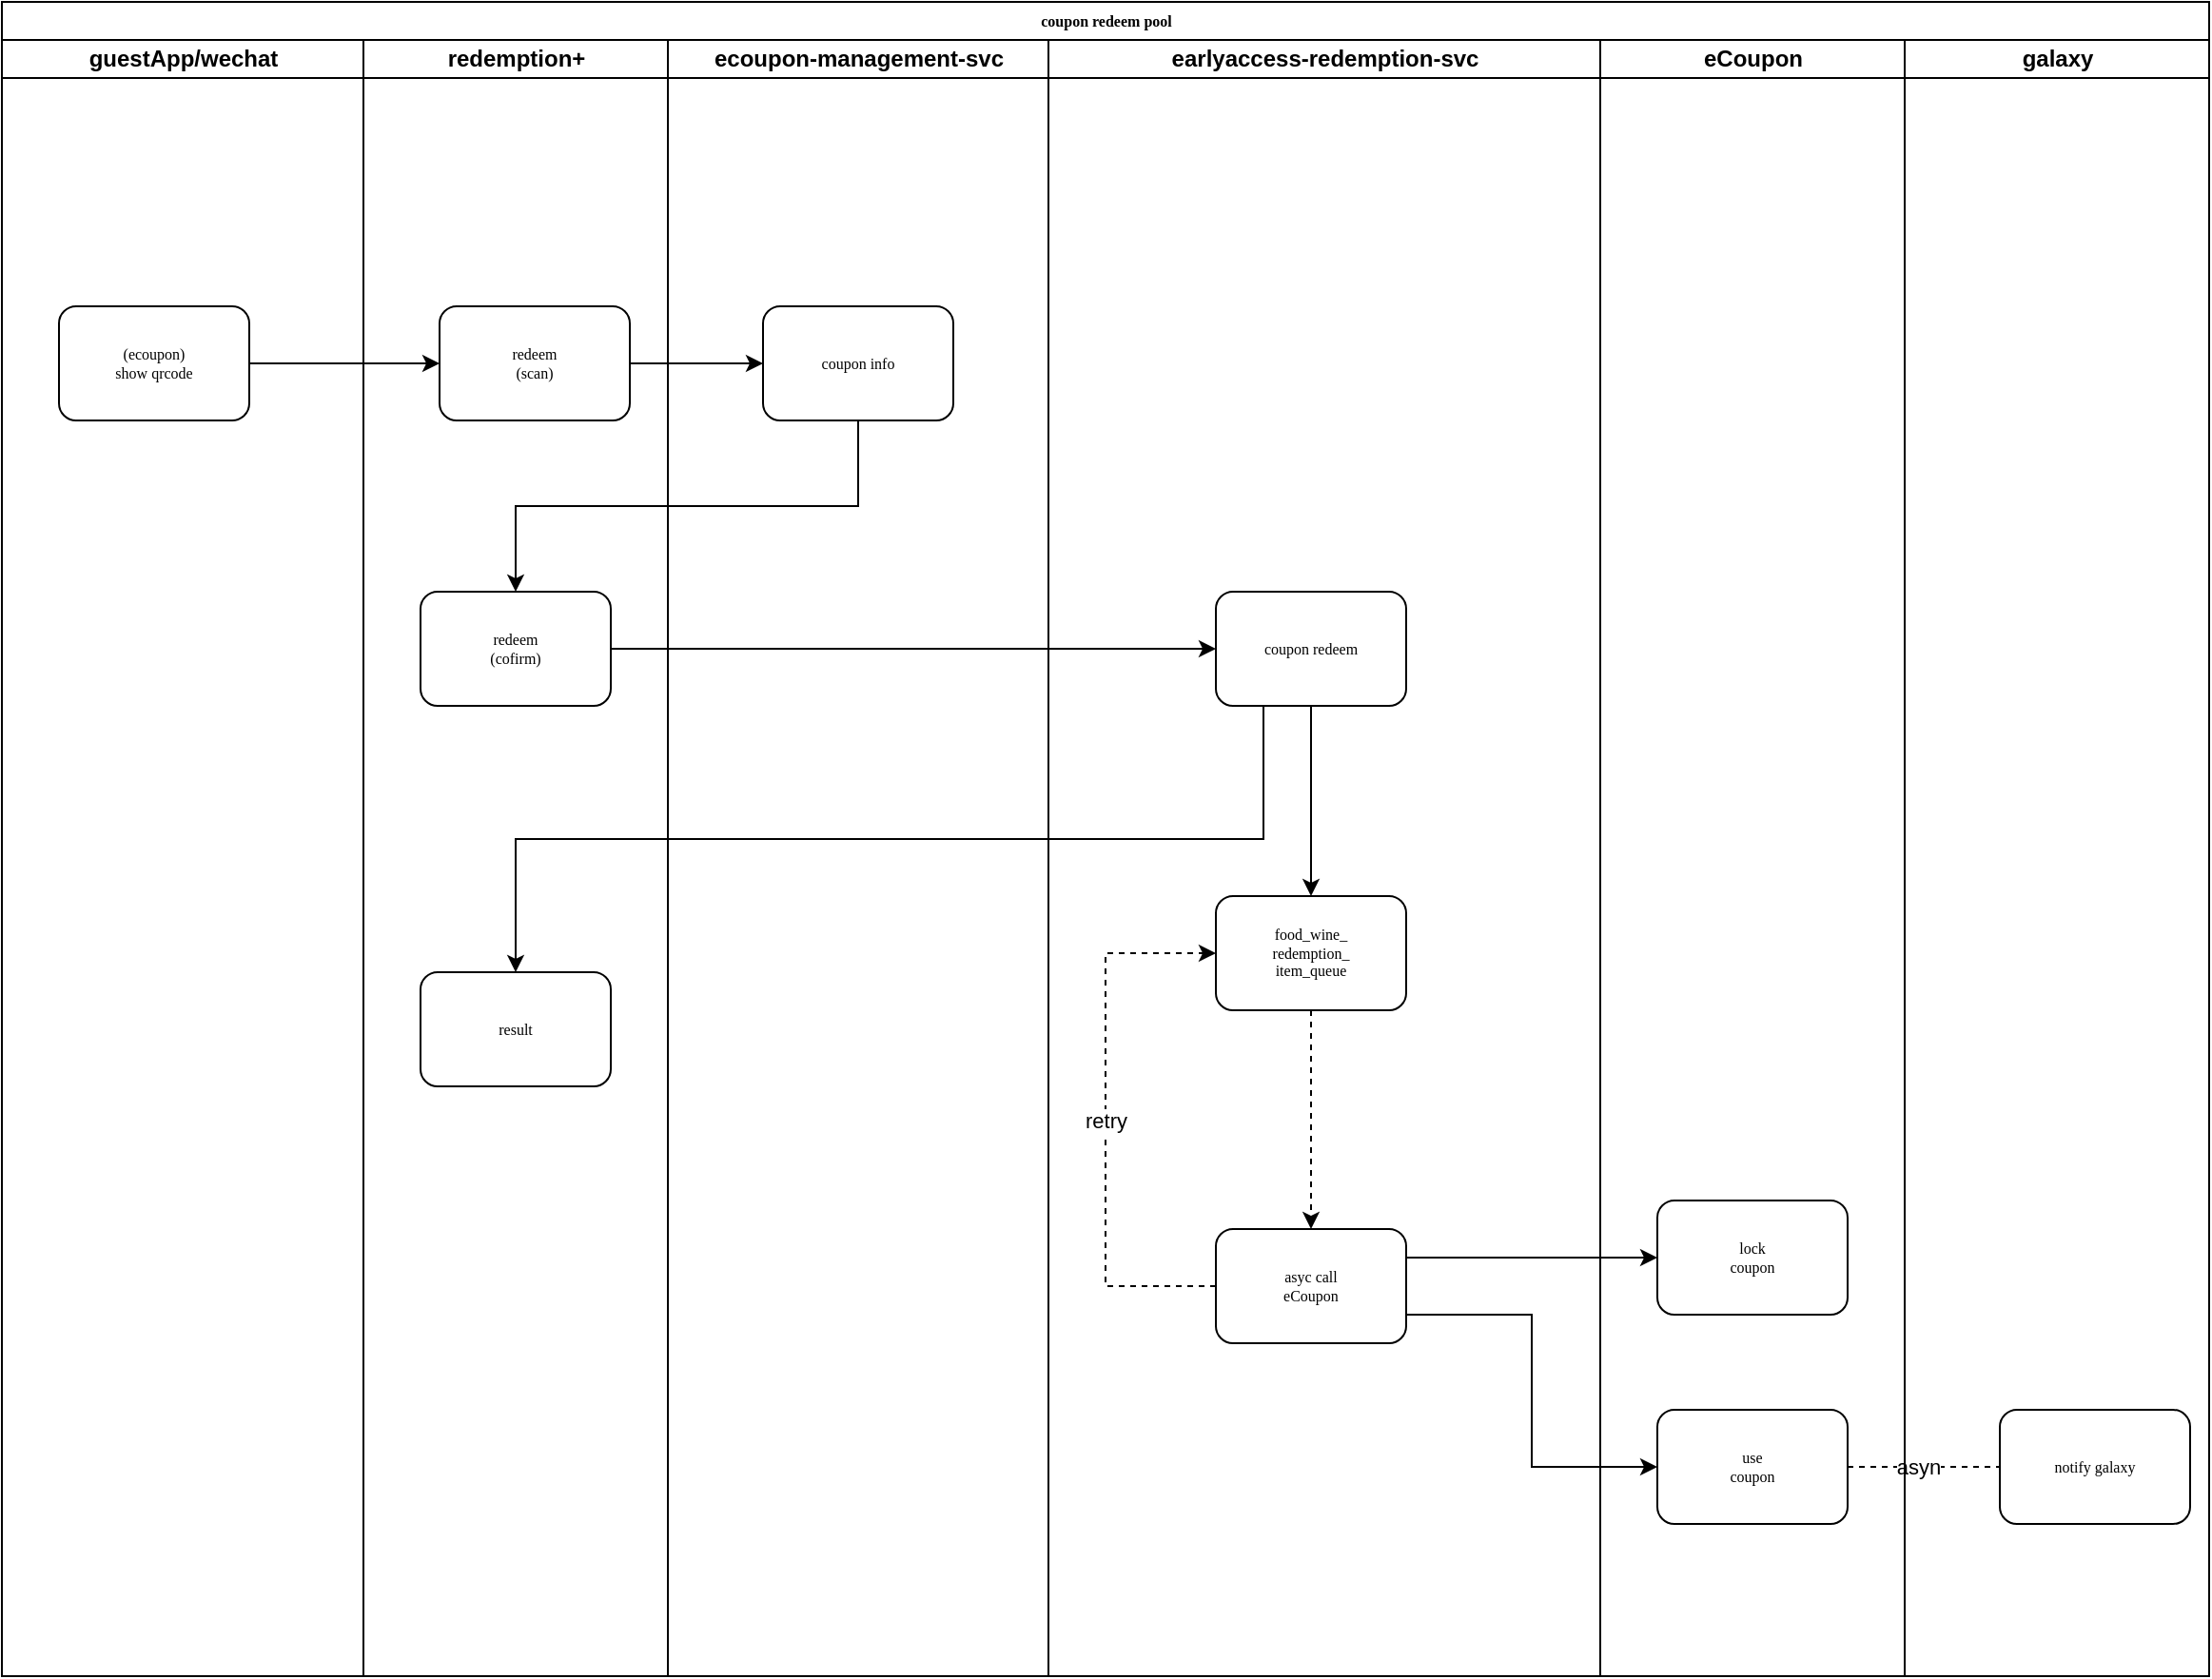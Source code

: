 <mxfile version="14.9.6" type="github">
  <diagram name="Page-1" id="74e2e168-ea6b-b213-b513-2b3c1d86103e">
    <mxGraphModel dx="1679" dy="1636" grid="1" gridSize="10" guides="1" tooltips="1" connect="1" arrows="1" fold="1" page="1" pageScale="1" pageWidth="1100" pageHeight="850" background="none" math="0" shadow="0">
      <root>
        <mxCell id="0" />
        <mxCell id="1" parent="0" />
        <mxCell id="24nYvB3ATFt7dp7lOH2c-47" value="coupon redeem pool" style="swimlane;html=1;childLayout=stackLayout;startSize=20;rounded=0;shadow=0;labelBackgroundColor=none;strokeWidth=1;fontFamily=Verdana;fontSize=8;align=center;" vertex="1" parent="1">
          <mxGeometry x="10" y="-820" width="1160" height="880" as="geometry" />
        </mxCell>
        <mxCell id="24nYvB3ATFt7dp7lOH2c-50" value="guestApp/wechat" style="swimlane;html=1;startSize=20;" vertex="1" parent="24nYvB3ATFt7dp7lOH2c-47">
          <mxGeometry y="20" width="190" height="860" as="geometry" />
        </mxCell>
        <mxCell id="24nYvB3ATFt7dp7lOH2c-53" value="(ecoupon)&lt;br&gt;show qrcode" style="rounded=1;whiteSpace=wrap;html=1;shadow=0;labelBackgroundColor=none;strokeWidth=1;fontFamily=Verdana;fontSize=8;align=center;" vertex="1" parent="24nYvB3ATFt7dp7lOH2c-50">
          <mxGeometry x="30" y="140" width="100" height="60" as="geometry" />
        </mxCell>
        <mxCell id="24nYvB3ATFt7dp7lOH2c-109" style="edgeStyle=orthogonalEdgeStyle;rounded=0;orthogonalLoop=1;jettySize=auto;html=1;exitX=1;exitY=0.5;exitDx=0;exitDy=0;" edge="1" parent="24nYvB3ATFt7dp7lOH2c-47" source="24nYvB3ATFt7dp7lOH2c-53" target="24nYvB3ATFt7dp7lOH2c-57">
          <mxGeometry relative="1" as="geometry" />
        </mxCell>
        <mxCell id="24nYvB3ATFt7dp7lOH2c-55" value="redemption+" style="swimlane;html=1;startSize=20;" vertex="1" parent="24nYvB3ATFt7dp7lOH2c-47">
          <mxGeometry x="190" y="20" width="160" height="860" as="geometry" />
        </mxCell>
        <mxCell id="24nYvB3ATFt7dp7lOH2c-57" value="redeem&lt;br&gt;(scan)" style="rounded=1;whiteSpace=wrap;html=1;shadow=0;labelBackgroundColor=none;strokeWidth=1;fontFamily=Verdana;fontSize=8;align=center;" vertex="1" parent="24nYvB3ATFt7dp7lOH2c-55">
          <mxGeometry x="40" y="140" width="100" height="60" as="geometry" />
        </mxCell>
        <mxCell id="24nYvB3ATFt7dp7lOH2c-58" value="result" style="rounded=1;whiteSpace=wrap;html=1;shadow=0;labelBackgroundColor=none;strokeWidth=1;fontFamily=Verdana;fontSize=8;align=center;" vertex="1" parent="24nYvB3ATFt7dp7lOH2c-55">
          <mxGeometry x="30" y="490" width="100" height="60" as="geometry" />
        </mxCell>
        <mxCell id="24nYvB3ATFt7dp7lOH2c-110" value="redeem&lt;br&gt;(cofirm)" style="rounded=1;whiteSpace=wrap;html=1;shadow=0;labelBackgroundColor=none;strokeWidth=1;fontFamily=Verdana;fontSize=8;align=center;" vertex="1" parent="24nYvB3ATFt7dp7lOH2c-55">
          <mxGeometry x="30" y="290" width="100" height="60" as="geometry" />
        </mxCell>
        <mxCell id="24nYvB3ATFt7dp7lOH2c-95" value="ecoupon-management-svc" style="swimlane;html=1;startSize=20;" vertex="1" parent="24nYvB3ATFt7dp7lOH2c-47">
          <mxGeometry x="350" y="20" width="200" height="860" as="geometry" />
        </mxCell>
        <mxCell id="24nYvB3ATFt7dp7lOH2c-88" value="coupon info" style="rounded=1;whiteSpace=wrap;html=1;shadow=0;labelBackgroundColor=none;strokeWidth=1;fontFamily=Verdana;fontSize=8;align=center;" vertex="1" parent="24nYvB3ATFt7dp7lOH2c-95">
          <mxGeometry x="50" y="140" width="100" height="60" as="geometry" />
        </mxCell>
        <mxCell id="24nYvB3ATFt7dp7lOH2c-71" value="earlyaccess-redemption-svc" style="swimlane;html=1;startSize=20;" vertex="1" parent="24nYvB3ATFt7dp7lOH2c-47">
          <mxGeometry x="550" y="20" width="290" height="860" as="geometry" />
        </mxCell>
        <mxCell id="24nYvB3ATFt7dp7lOH2c-75" style="edgeStyle=elbowEdgeStyle;rounded=0;orthogonalLoop=1;jettySize=auto;html=1;exitX=0.5;exitY=1;exitDx=0;exitDy=0;dashed=1;" edge="1" parent="24nYvB3ATFt7dp7lOH2c-71" source="24nYvB3ATFt7dp7lOH2c-76" target="24nYvB3ATFt7dp7lOH2c-78">
          <mxGeometry relative="1" as="geometry" />
        </mxCell>
        <mxCell id="24nYvB3ATFt7dp7lOH2c-76" value="&lt;span style=&quot;font-size: 8px&quot;&gt;food_wine_&lt;br&gt;redemption_&lt;br&gt;item_queue&lt;/span&gt;" style="rounded=1;whiteSpace=wrap;html=1;shadow=0;labelBackgroundColor=none;strokeWidth=1;fontFamily=Verdana;fontSize=8;align=center;" vertex="1" parent="24nYvB3ATFt7dp7lOH2c-71">
          <mxGeometry x="88" y="450" width="100" height="60" as="geometry" />
        </mxCell>
        <mxCell id="24nYvB3ATFt7dp7lOH2c-77" value="retry" style="edgeStyle=elbowEdgeStyle;rounded=0;orthogonalLoop=1;jettySize=auto;html=1;exitX=0;exitY=0.5;exitDx=0;exitDy=0;entryX=0;entryY=0.5;entryDx=0;entryDy=0;dashed=1;" edge="1" parent="24nYvB3ATFt7dp7lOH2c-71" source="24nYvB3ATFt7dp7lOH2c-78" target="24nYvB3ATFt7dp7lOH2c-76">
          <mxGeometry relative="1" as="geometry">
            <Array as="points">
              <mxPoint x="30" y="870" />
            </Array>
          </mxGeometry>
        </mxCell>
        <mxCell id="24nYvB3ATFt7dp7lOH2c-78" value="asyc call&lt;br&gt;eCoupon" style="rounded=1;whiteSpace=wrap;html=1;shadow=0;labelBackgroundColor=none;strokeWidth=1;fontFamily=Verdana;fontSize=8;align=center;" vertex="1" parent="24nYvB3ATFt7dp7lOH2c-71">
          <mxGeometry x="88" y="625" width="100" height="60" as="geometry" />
        </mxCell>
        <mxCell id="24nYvB3ATFt7dp7lOH2c-114" style="edgeStyle=orthogonalEdgeStyle;rounded=0;orthogonalLoop=1;jettySize=auto;html=1;exitX=0.5;exitY=1;exitDx=0;exitDy=0;entryX=0.5;entryY=0;entryDx=0;entryDy=0;" edge="1" parent="24nYvB3ATFt7dp7lOH2c-71" source="24nYvB3ATFt7dp7lOH2c-81" target="24nYvB3ATFt7dp7lOH2c-76">
          <mxGeometry relative="1" as="geometry" />
        </mxCell>
        <mxCell id="24nYvB3ATFt7dp7lOH2c-81" value="coupon redeem" style="rounded=1;whiteSpace=wrap;html=1;shadow=0;labelBackgroundColor=none;strokeWidth=1;fontFamily=Verdana;fontSize=8;align=center;" vertex="1" parent="24nYvB3ATFt7dp7lOH2c-71">
          <mxGeometry x="88" y="290" width="100" height="60" as="geometry" />
        </mxCell>
        <mxCell id="24nYvB3ATFt7dp7lOH2c-89" style="edgeStyle=orthogonalEdgeStyle;rounded=0;orthogonalLoop=1;jettySize=auto;html=1;exitX=1;exitY=0.25;exitDx=0;exitDy=0;entryX=0;entryY=0.5;entryDx=0;entryDy=0;" edge="1" parent="24nYvB3ATFt7dp7lOH2c-47" source="24nYvB3ATFt7dp7lOH2c-78" target="24nYvB3ATFt7dp7lOH2c-92">
          <mxGeometry relative="1" as="geometry" />
        </mxCell>
        <mxCell id="24nYvB3ATFt7dp7lOH2c-90" value="eCoupon" style="swimlane;html=1;startSize=20;" vertex="1" parent="24nYvB3ATFt7dp7lOH2c-47">
          <mxGeometry x="840" y="20" width="160" height="860" as="geometry" />
        </mxCell>
        <mxCell id="24nYvB3ATFt7dp7lOH2c-91" value="use&lt;br&gt;coupon" style="rounded=1;whiteSpace=wrap;html=1;shadow=0;labelBackgroundColor=none;strokeWidth=1;fontFamily=Verdana;fontSize=8;align=center;" vertex="1" parent="24nYvB3ATFt7dp7lOH2c-90">
          <mxGeometry x="30" y="720" width="100" height="60" as="geometry" />
        </mxCell>
        <mxCell id="24nYvB3ATFt7dp7lOH2c-92" value="lock&lt;br&gt;coupon" style="rounded=1;whiteSpace=wrap;html=1;shadow=0;labelBackgroundColor=none;strokeWidth=1;fontFamily=Verdana;fontSize=8;align=center;" vertex="1" parent="24nYvB3ATFt7dp7lOH2c-90">
          <mxGeometry x="30" y="610" width="100" height="60" as="geometry" />
        </mxCell>
        <mxCell id="24nYvB3ATFt7dp7lOH2c-93" style="edgeStyle=orthogonalEdgeStyle;rounded=0;orthogonalLoop=1;jettySize=auto;html=1;exitX=1;exitY=0.5;exitDx=0;exitDy=0;dashed=1;" edge="1" parent="24nYvB3ATFt7dp7lOH2c-47" source="24nYvB3ATFt7dp7lOH2c-91">
          <mxGeometry relative="1" as="geometry">
            <mxPoint x="1060" y="770" as="targetPoint" />
          </mxGeometry>
        </mxCell>
        <mxCell id="24nYvB3ATFt7dp7lOH2c-94" value="asyn" style="edgeLabel;html=1;align=center;verticalAlign=middle;resizable=0;points=[];" vertex="1" connectable="0" parent="24nYvB3ATFt7dp7lOH2c-93">
          <mxGeometry x="-0.181" relative="1" as="geometry">
            <mxPoint as="offset" />
          </mxGeometry>
        </mxCell>
        <mxCell id="24nYvB3ATFt7dp7lOH2c-106" style="edgeStyle=orthogonalEdgeStyle;rounded=0;orthogonalLoop=1;jettySize=auto;html=1;exitX=1;exitY=0.75;exitDx=0;exitDy=0;entryX=0;entryY=0.5;entryDx=0;entryDy=0;" edge="1" parent="24nYvB3ATFt7dp7lOH2c-47" source="24nYvB3ATFt7dp7lOH2c-78" target="24nYvB3ATFt7dp7lOH2c-91">
          <mxGeometry relative="1" as="geometry" />
        </mxCell>
        <mxCell id="24nYvB3ATFt7dp7lOH2c-111" style="edgeStyle=orthogonalEdgeStyle;rounded=0;orthogonalLoop=1;jettySize=auto;html=1;exitX=0.5;exitY=1;exitDx=0;exitDy=0;" edge="1" parent="24nYvB3ATFt7dp7lOH2c-47" source="24nYvB3ATFt7dp7lOH2c-88" target="24nYvB3ATFt7dp7lOH2c-110">
          <mxGeometry relative="1" as="geometry" />
        </mxCell>
        <mxCell id="24nYvB3ATFt7dp7lOH2c-112" style="edgeStyle=orthogonalEdgeStyle;rounded=0;orthogonalLoop=1;jettySize=auto;html=1;exitX=1;exitY=0.5;exitDx=0;exitDy=0;" edge="1" parent="24nYvB3ATFt7dp7lOH2c-47" source="24nYvB3ATFt7dp7lOH2c-57" target="24nYvB3ATFt7dp7lOH2c-88">
          <mxGeometry relative="1" as="geometry" />
        </mxCell>
        <mxCell id="24nYvB3ATFt7dp7lOH2c-113" style="edgeStyle=orthogonalEdgeStyle;rounded=0;orthogonalLoop=1;jettySize=auto;html=1;exitX=1;exitY=0.5;exitDx=0;exitDy=0;" edge="1" parent="24nYvB3ATFt7dp7lOH2c-47" source="24nYvB3ATFt7dp7lOH2c-110" target="24nYvB3ATFt7dp7lOH2c-81">
          <mxGeometry relative="1" as="geometry" />
        </mxCell>
        <mxCell id="24nYvB3ATFt7dp7lOH2c-98" value="galaxy" style="swimlane;html=1;startSize=20;" vertex="1" parent="24nYvB3ATFt7dp7lOH2c-47">
          <mxGeometry x="1000" y="20" width="160" height="860" as="geometry" />
        </mxCell>
        <mxCell id="24nYvB3ATFt7dp7lOH2c-99" value="notify galaxy" style="rounded=1;whiteSpace=wrap;html=1;shadow=0;labelBackgroundColor=none;strokeWidth=1;fontFamily=Verdana;fontSize=8;align=center;" vertex="1" parent="24nYvB3ATFt7dp7lOH2c-98">
          <mxGeometry x="50" y="720" width="100" height="60" as="geometry" />
        </mxCell>
        <mxCell id="24nYvB3ATFt7dp7lOH2c-115" style="edgeStyle=orthogonalEdgeStyle;rounded=0;orthogonalLoop=1;jettySize=auto;html=1;exitX=0.25;exitY=1;exitDx=0;exitDy=0;" edge="1" parent="24nYvB3ATFt7dp7lOH2c-47" source="24nYvB3ATFt7dp7lOH2c-81" target="24nYvB3ATFt7dp7lOH2c-58">
          <mxGeometry relative="1" as="geometry" />
        </mxCell>
      </root>
    </mxGraphModel>
  </diagram>
</mxfile>
